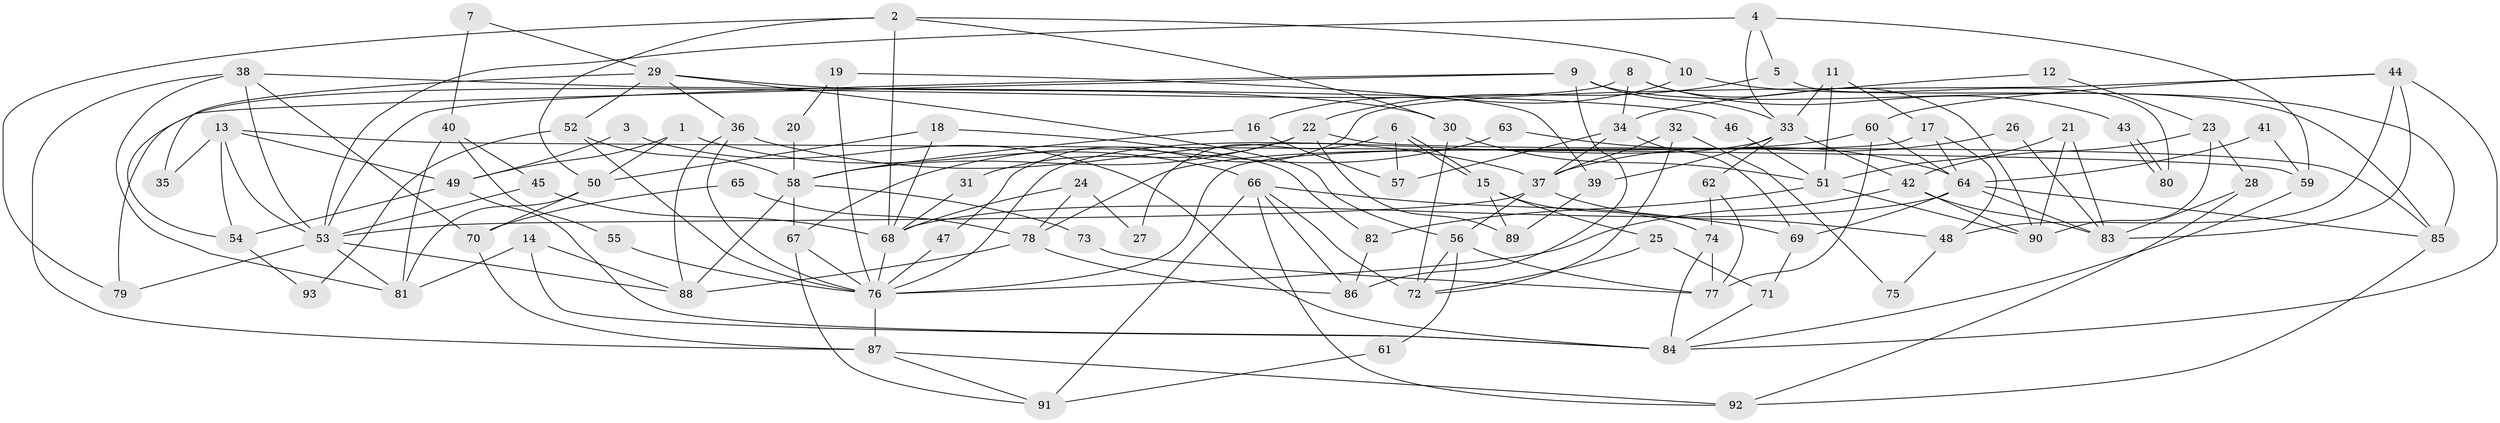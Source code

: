 // coarse degree distribution, {8: 0.2413793103448276, 5: 0.10344827586206896, 4: 0.06896551724137931, 3: 0.10344827586206896, 9: 0.06896551724137931, 10: 0.034482758620689655, 6: 0.13793103448275862, 2: 0.06896551724137931, 13: 0.06896551724137931, 11: 0.034482758620689655, 14: 0.034482758620689655, 7: 0.034482758620689655}
// Generated by graph-tools (version 1.1) at 2025/37/03/04/25 23:37:15]
// undirected, 93 vertices, 186 edges
graph export_dot {
  node [color=gray90,style=filled];
  1;
  2;
  3;
  4;
  5;
  6;
  7;
  8;
  9;
  10;
  11;
  12;
  13;
  14;
  15;
  16;
  17;
  18;
  19;
  20;
  21;
  22;
  23;
  24;
  25;
  26;
  27;
  28;
  29;
  30;
  31;
  32;
  33;
  34;
  35;
  36;
  37;
  38;
  39;
  40;
  41;
  42;
  43;
  44;
  45;
  46;
  47;
  48;
  49;
  50;
  51;
  52;
  53;
  54;
  55;
  56;
  57;
  58;
  59;
  60;
  61;
  62;
  63;
  64;
  65;
  66;
  67;
  68;
  69;
  70;
  71;
  72;
  73;
  74;
  75;
  76;
  77;
  78;
  79;
  80;
  81;
  82;
  83;
  84;
  85;
  86;
  87;
  88;
  89;
  90;
  91;
  92;
  93;
  1 -- 49;
  1 -- 66;
  1 -- 50;
  2 -- 30;
  2 -- 50;
  2 -- 10;
  2 -- 68;
  2 -- 79;
  3 -- 84;
  3 -- 49;
  4 -- 53;
  4 -- 33;
  4 -- 5;
  4 -- 59;
  5 -- 22;
  5 -- 80;
  6 -- 15;
  6 -- 15;
  6 -- 57;
  6 -- 27;
  7 -- 29;
  7 -- 40;
  8 -- 79;
  8 -- 34;
  8 -- 43;
  8 -- 90;
  9 -- 85;
  9 -- 33;
  9 -- 53;
  9 -- 54;
  9 -- 86;
  10 -- 85;
  10 -- 16;
  11 -- 33;
  11 -- 17;
  11 -- 51;
  12 -- 34;
  12 -- 23;
  13 -- 59;
  13 -- 53;
  13 -- 35;
  13 -- 49;
  13 -- 54;
  14 -- 81;
  14 -- 88;
  14 -- 84;
  15 -- 25;
  15 -- 74;
  15 -- 89;
  16 -- 58;
  16 -- 57;
  17 -- 64;
  17 -- 76;
  17 -- 48;
  18 -- 50;
  18 -- 68;
  18 -- 82;
  19 -- 39;
  19 -- 76;
  19 -- 20;
  20 -- 58;
  21 -- 90;
  21 -- 51;
  21 -- 83;
  22 -- 85;
  22 -- 58;
  22 -- 31;
  22 -- 89;
  23 -- 90;
  23 -- 42;
  23 -- 28;
  24 -- 68;
  24 -- 78;
  24 -- 27;
  25 -- 72;
  25 -- 71;
  26 -- 37;
  26 -- 83;
  28 -- 83;
  28 -- 92;
  29 -- 56;
  29 -- 36;
  29 -- 30;
  29 -- 35;
  29 -- 52;
  30 -- 51;
  30 -- 72;
  31 -- 68;
  32 -- 37;
  32 -- 72;
  32 -- 75;
  33 -- 62;
  33 -- 42;
  33 -- 39;
  33 -- 76;
  34 -- 69;
  34 -- 37;
  34 -- 57;
  36 -- 88;
  36 -- 76;
  36 -- 37;
  37 -- 48;
  37 -- 53;
  37 -- 56;
  38 -- 70;
  38 -- 53;
  38 -- 46;
  38 -- 81;
  38 -- 87;
  39 -- 89;
  40 -- 45;
  40 -- 81;
  40 -- 55;
  41 -- 64;
  41 -- 59;
  42 -- 83;
  42 -- 76;
  42 -- 90;
  43 -- 80;
  43 -- 80;
  44 -- 60;
  44 -- 84;
  44 -- 47;
  44 -- 48;
  44 -- 83;
  45 -- 53;
  45 -- 68;
  46 -- 51;
  47 -- 76;
  48 -- 75;
  49 -- 54;
  49 -- 84;
  50 -- 81;
  50 -- 70;
  51 -- 90;
  51 -- 82;
  52 -- 76;
  52 -- 58;
  52 -- 93;
  53 -- 79;
  53 -- 81;
  53 -- 88;
  54 -- 93;
  55 -- 76;
  56 -- 72;
  56 -- 61;
  56 -- 77;
  58 -- 67;
  58 -- 73;
  58 -- 88;
  59 -- 84;
  60 -- 78;
  60 -- 77;
  60 -- 64;
  61 -- 91;
  62 -- 77;
  62 -- 74;
  63 -- 64;
  63 -- 67;
  64 -- 83;
  64 -- 68;
  64 -- 69;
  64 -- 85;
  65 -- 70;
  65 -- 78;
  66 -- 86;
  66 -- 92;
  66 -- 69;
  66 -- 72;
  66 -- 91;
  67 -- 91;
  67 -- 76;
  68 -- 76;
  69 -- 71;
  70 -- 87;
  71 -- 84;
  73 -- 77;
  74 -- 84;
  74 -- 77;
  76 -- 87;
  78 -- 88;
  78 -- 86;
  82 -- 86;
  85 -- 92;
  87 -- 91;
  87 -- 92;
}
